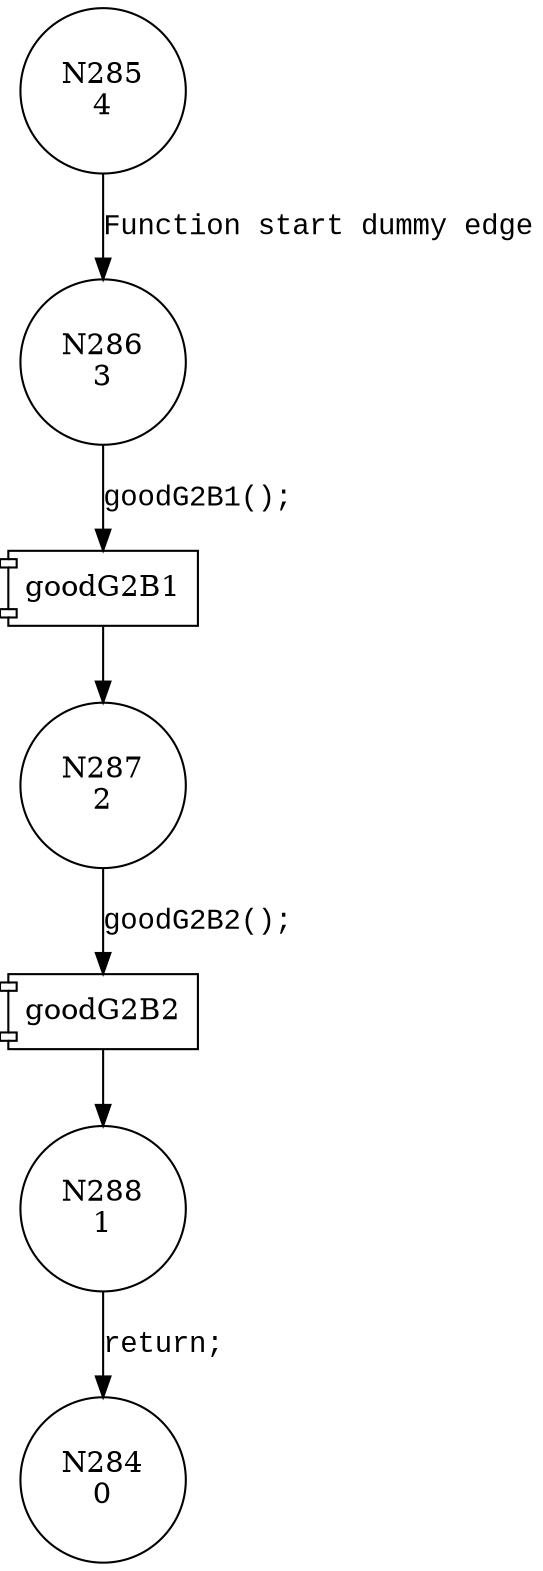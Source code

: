 digraph CWE121_Stack_Based_Buffer_Overflow__CWE193_char_alloca_memcpy_10_good {
286 [shape="circle" label="N286\n3"]
287 [shape="circle" label="N287\n2"]
288 [shape="circle" label="N288\n1"]
285 [shape="circle" label="N285\n4"]
284 [shape="circle" label="N284\n0"]
100039 [shape="component" label="goodG2B1"]
286 -> 100039 [label="goodG2B1();" fontname="Courier New"]
100039 -> 287 [label="" fontname="Courier New"]
100040 [shape="component" label="goodG2B2"]
287 -> 100040 [label="goodG2B2();" fontname="Courier New"]
100040 -> 288 [label="" fontname="Courier New"]
285 -> 286 [label="Function start dummy edge" fontname="Courier New"]
288 -> 284 [label="return;" fontname="Courier New"]
}